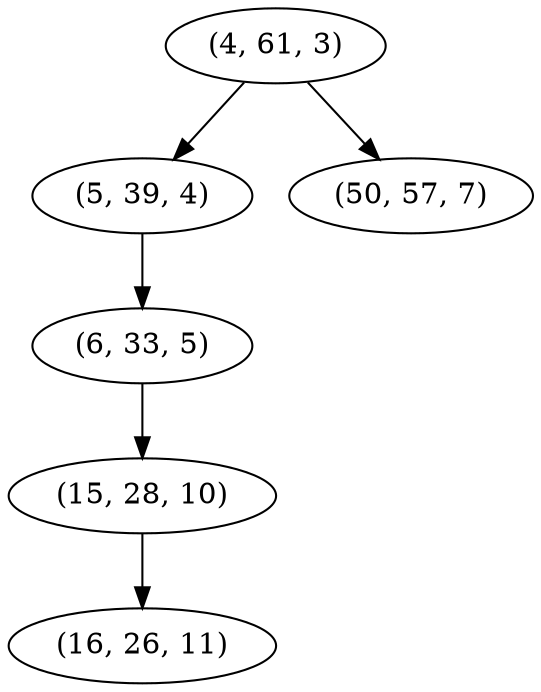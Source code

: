digraph tree {
    "(4, 61, 3)";
    "(5, 39, 4)";
    "(6, 33, 5)";
    "(15, 28, 10)";
    "(16, 26, 11)";
    "(50, 57, 7)";
    "(4, 61, 3)" -> "(5, 39, 4)";
    "(4, 61, 3)" -> "(50, 57, 7)";
    "(5, 39, 4)" -> "(6, 33, 5)";
    "(6, 33, 5)" -> "(15, 28, 10)";
    "(15, 28, 10)" -> "(16, 26, 11)";
}
